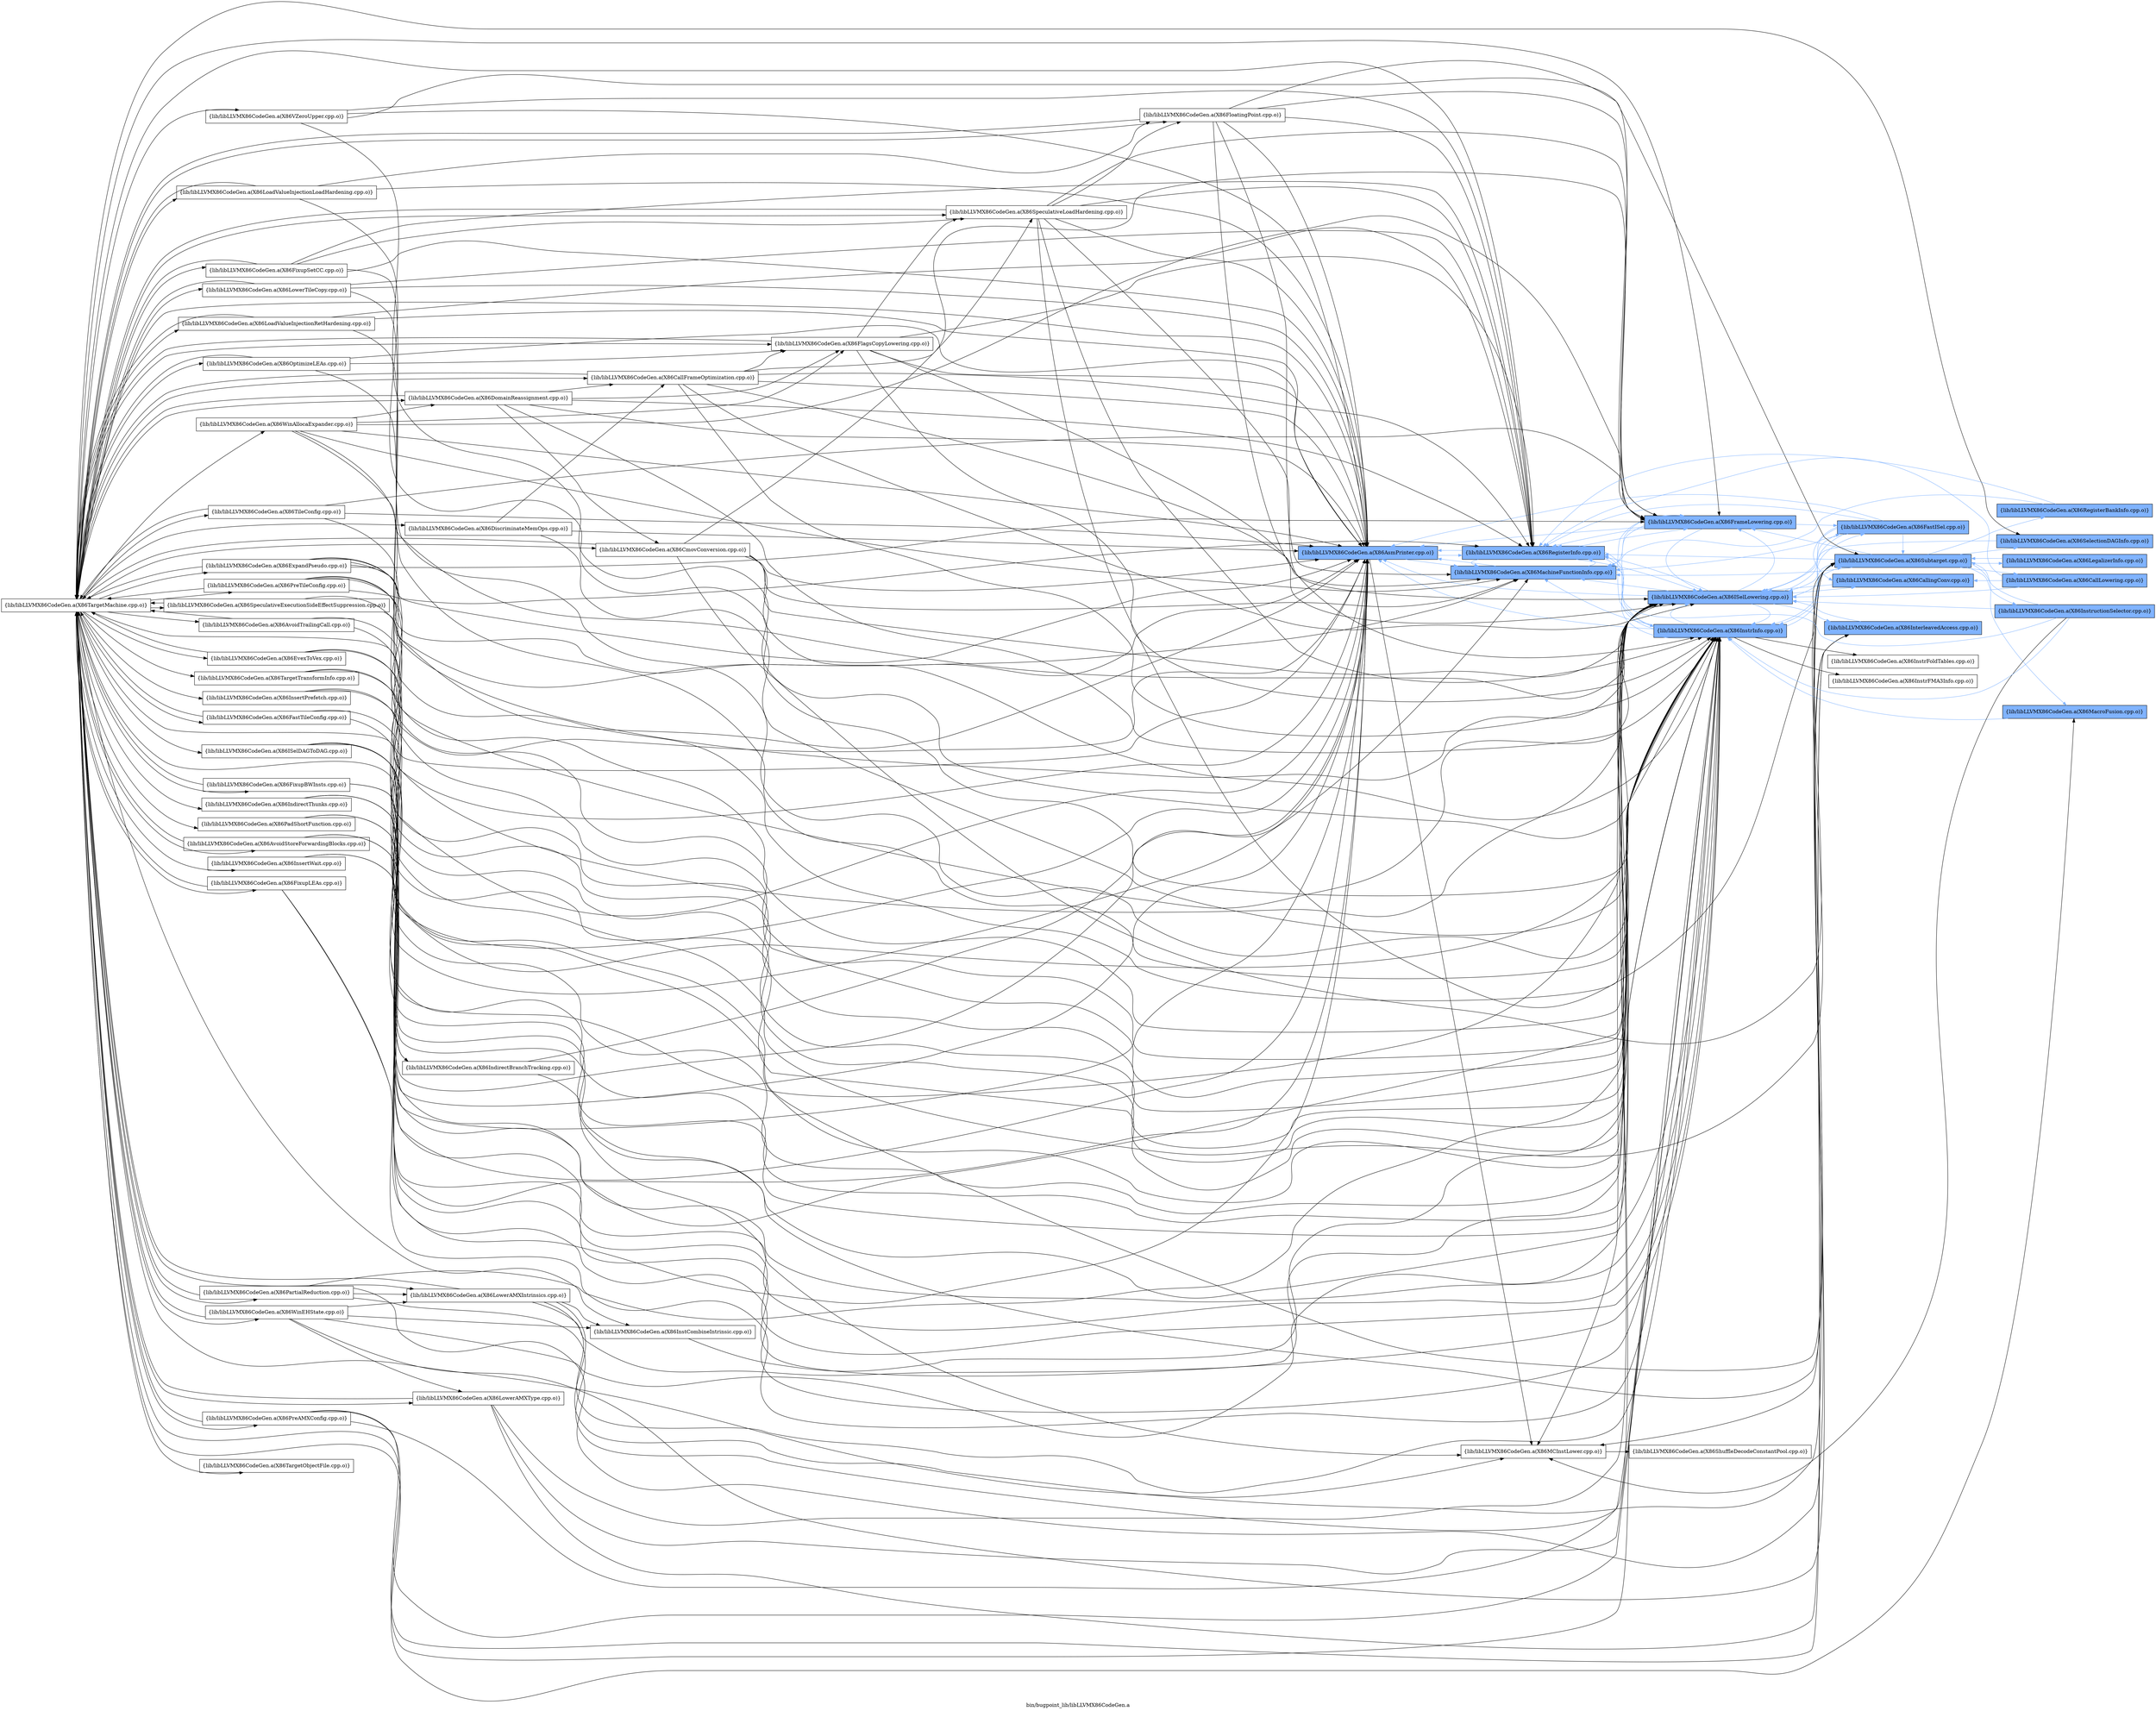 digraph "bin/bugpoint_lib/libLLVMX86CodeGen.a" {
	label="bin/bugpoint_lib/libLLVMX86CodeGen.a";
	rankdir=LR;
	{ rank=same; Node0x55dd53342168;  }
	{ rank=same; Node0x55dd53342de8; Node0x55dd5333ece8; Node0x55dd5333e518;  }
	{ rank=same; Node0x55dd5332df88; Node0x55dd5333f0f8; Node0x55dd53340b38; Node0x55dd5332c1d8;  }
	{ rank=same; Node0x55dd5333fe18; Node0x55dd5332d0d8; Node0x55dd5332d7b8; Node0x55dd5332e398; Node0x55dd5332baf8; Node0x55dd5332c778;  }

	Node0x55dd53342168 [shape=record,shape=box,group=1,style=filled,fillcolor="0.600000 0.5 1",label="{lib/libLLVMX86CodeGen.a(X86AsmPrinter.cpp.o)}"];
	Node0x55dd53342168 -> Node0x55dd53342de8;
	Node0x55dd53342168 -> Node0x55dd5333ece8[color="0.600000 0.5 1"];
	Node0x55dd53342168 -> Node0x55dd5333e518[color="0.600000 0.5 1"];
	Node0x55dd5333e838 [shape=record,shape=box,group=0,label="{lib/libLLVMX86CodeGen.a(X86TargetMachine.cpp.o)}"];
	Node0x55dd5333e838 -> Node0x55dd53342168;
	Node0x55dd5333e838 -> Node0x55dd53342de8;
	Node0x55dd5333e838 -> Node0x55dd5333e518;
	Node0x55dd5333e838 -> Node0x55dd5333f0f8;
	Node0x55dd5333e838 -> Node0x55dd53340b38;
	Node0x55dd5333e838 -> Node0x55dd5332c1d8;
	Node0x55dd5333e838 -> Node0x55dd5332e398;
	Node0x55dd5333e838 -> Node0x55dd5332eb18;
	Node0x55dd5333e838 -> Node0x55dd53340458;
	Node0x55dd5333e838 -> Node0x55dd5333f558;
	Node0x55dd5333e838 -> Node0x55dd533428e8;
	Node0x55dd5333e838 -> Node0x55dd533422f8;
	Node0x55dd5333e838 -> Node0x55dd53342f28;
	Node0x55dd5333e838 -> Node0x55dd533413a8;
	Node0x55dd5333e838 -> Node0x55dd53342028;
	Node0x55dd5333e838 -> Node0x55dd533418f8;
	Node0x55dd5333e838 -> Node0x55dd5331d6d8;
	Node0x55dd5333e838 -> Node0x55dd5333d118;
	Node0x55dd5333e838 -> Node0x55dd5333d708;
	Node0x55dd5333e838 -> Node0x55dd5333de88;
	Node0x55dd5333e838 -> Node0x55dd53339518;
	Node0x55dd5333e838 -> Node0x55dd53339bf8;
	Node0x55dd5333e838 -> Node0x55dd5333a5a8;
	Node0x55dd5333e838 -> Node0x55dd5333ac38;
	Node0x55dd5333e838 -> Node0x55dd5333b4a8;
	Node0x55dd5333e838 -> Node0x55dd5333bc28;
	Node0x55dd5333e838 -> Node0x55dd53340ea8;
	Node0x55dd5333e838 -> Node0x55dd53341b28;
	Node0x55dd5333e838 -> Node0x55dd53338668;
	Node0x55dd5333e838 -> Node0x55dd53339f68;
	Node0x55dd5333e838 -> Node0x55dd53339ce8;
	Node0x55dd5333e838 -> Node0x55dd5333b868;
	Node0x55dd5333e838 -> Node0x55dd5333b5e8;
	Node0x55dd5333e838 -> Node0x55dd5333b138;
	Node0x55dd5333e838 -> Node0x55dd5333cc18;
	Node0x55dd5333e838 -> Node0x55dd5333c948;
	Node0x55dd5333e838 -> Node0x55dd5333bcc8;
	Node0x55dd5333e838 -> Node0x55dd5333e388;
	Node0x55dd5333e838 -> Node0x55dd5333d758;
	Node0x55dd5333e838 -> Node0x55dd5331d728;
	Node0x55dd5333e838 -> Node0x55dd5331d9a8;
	Node0x55dd5333e838 -> Node0x55dd5331be28;
	Node0x55dd5333e838 -> Node0x55dd5331c0a8;
	Node0x55dd5333e838 -> Node0x55dd5331c378;
	Node0x55dd5333e838 -> Node0x55dd5332e258;
	Node0x55dd5333e838 -> Node0x55dd5332f388;
	Node0x55dd5333e838 -> Node0x55dd5332d358;
	Node0x55dd53342de8 [shape=record,shape=box,group=0,label="{lib/libLLVMX86CodeGen.a(X86MCInstLower.cpp.o)}"];
	Node0x55dd53342de8 -> Node0x55dd5332df88;
	Node0x55dd5333ece8 [shape=record,shape=box,group=1,style=filled,fillcolor="0.600000 0.5 1",label="{lib/libLLVMX86CodeGen.a(X86MachineFunctionInfo.cpp.o)}"];
	Node0x55dd5333ece8 -> Node0x55dd53342168[color="0.600000 0.5 1"];
	Node0x55dd5333ece8 -> Node0x55dd5333e518[color="0.600000 0.5 1"];
	Node0x55dd5333e518 [shape=record,shape=box,group=1,style=filled,fillcolor="0.600000 0.5 1",label="{lib/libLLVMX86CodeGen.a(X86RegisterInfo.cpp.o)}"];
	Node0x55dd5333e518 -> Node0x55dd53342168[color="0.600000 0.5 1"];
	Node0x55dd5333e518 -> Node0x55dd5333ece8[color="0.600000 0.5 1"];
	Node0x55dd5333e518 -> Node0x55dd5333f0f8[color="0.600000 0.5 1"];
	Node0x55dd5333e518 -> Node0x55dd53340b38[color="0.600000 0.5 1"];
	Node0x55dd5333e518 -> Node0x55dd5332c1d8[color="0.600000 0.5 1"];
	Node0x55dd5332df88 [shape=record,shape=box,group=0,label="{lib/libLLVMX86CodeGen.a(X86ShuffleDecodeConstantPool.cpp.o)}"];
	Node0x55dd5333f0f8 [shape=record,shape=box,group=1,style=filled,fillcolor="0.600000 0.5 1",label="{lib/libLLVMX86CodeGen.a(X86ISelLowering.cpp.o)}"];
	Node0x55dd5333f0f8 -> Node0x55dd53342168[color="0.600000 0.5 1"];
	Node0x55dd5333f0f8 -> Node0x55dd53342de8;
	Node0x55dd5333f0f8 -> Node0x55dd5333ece8[color="0.600000 0.5 1"];
	Node0x55dd5333f0f8 -> Node0x55dd5333e518[color="0.600000 0.5 1"];
	Node0x55dd5333f0f8 -> Node0x55dd5333fe18[color="0.600000 0.5 1"];
	Node0x55dd5333f0f8 -> Node0x55dd53340b38[color="0.600000 0.5 1"];
	Node0x55dd5333f0f8 -> Node0x55dd5332c1d8[color="0.600000 0.5 1"];
	Node0x55dd5333f0f8 -> Node0x55dd5332d0d8[color="0.600000 0.5 1"];
	Node0x55dd5333f0f8 -> Node0x55dd5332d7b8[color="0.600000 0.5 1"];
	Node0x55dd5333f0f8 -> Node0x55dd5332e398[color="0.600000 0.5 1"];
	Node0x55dd53340b38 [shape=record,shape=box,group=1,style=filled,fillcolor="0.600000 0.5 1",label="{lib/libLLVMX86CodeGen.a(X86InstrInfo.cpp.o)}"];
	Node0x55dd53340b38 -> Node0x55dd53342168[color="0.600000 0.5 1"];
	Node0x55dd53340b38 -> Node0x55dd5333ece8[color="0.600000 0.5 1"];
	Node0x55dd53340b38 -> Node0x55dd5333e518[color="0.600000 0.5 1"];
	Node0x55dd53340b38 -> Node0x55dd5333f0f8[color="0.600000 0.5 1"];
	Node0x55dd53340b38 -> Node0x55dd5333fe18[color="0.600000 0.5 1"];
	Node0x55dd53340b38 -> Node0x55dd5332baf8;
	Node0x55dd53340b38 -> Node0x55dd5332c1d8[color="0.600000 0.5 1"];
	Node0x55dd53340b38 -> Node0x55dd5332c778;
	Node0x55dd5332c1d8 [shape=record,shape=box,group=1,style=filled,fillcolor="0.600000 0.5 1",label="{lib/libLLVMX86CodeGen.a(X86FrameLowering.cpp.o)}"];
	Node0x55dd5332c1d8 -> Node0x55dd53342168[color="0.600000 0.5 1"];
	Node0x55dd5332c1d8 -> Node0x55dd5333ece8[color="0.600000 0.5 1"];
	Node0x55dd5332c1d8 -> Node0x55dd5333e518[color="0.600000 0.5 1"];
	Node0x55dd5332c1d8 -> Node0x55dd5333f0f8[color="0.600000 0.5 1"];
	Node0x55dd5332c1d8 -> Node0x55dd5333fe18[color="0.600000 0.5 1"];
	Node0x55dd5332c1d8 -> Node0x55dd53340b38[color="0.600000 0.5 1"];
	Node0x55dd5333fe18 [shape=record,shape=box,group=1,style=filled,fillcolor="0.600000 0.5 1",label="{lib/libLLVMX86CodeGen.a(X86FastISel.cpp.o)}"];
	Node0x55dd5333fe18 -> Node0x55dd53342168[color="0.600000 0.5 1"];
	Node0x55dd5333fe18 -> Node0x55dd5333ece8[color="0.600000 0.5 1"];
	Node0x55dd5333fe18 -> Node0x55dd5333e518[color="0.600000 0.5 1"];
	Node0x55dd5333fe18 -> Node0x55dd5333f0f8[color="0.600000 0.5 1"];
	Node0x55dd5333fe18 -> Node0x55dd53340b38[color="0.600000 0.5 1"];
	Node0x55dd5333fe18 -> Node0x55dd5332d0d8[color="0.600000 0.5 1"];
	Node0x55dd5333fe18 -> Node0x55dd5332e398[color="0.600000 0.5 1"];
	Node0x55dd5332d0d8 [shape=record,shape=box,group=1,style=filled,fillcolor="0.600000 0.5 1",label="{lib/libLLVMX86CodeGen.a(X86CallingConv.cpp.o)}"];
	Node0x55dd5332d0d8 -> Node0x55dd5333f0f8[color="0.600000 0.5 1"];
	Node0x55dd5332d7b8 [shape=record,shape=box,group=1,style=filled,fillcolor="0.600000 0.5 1",label="{lib/libLLVMX86CodeGen.a(X86InterleavedAccess.cpp.o)}"];
	Node0x55dd5332d7b8 -> Node0x55dd5333f0f8[color="0.600000 0.5 1"];
	Node0x55dd5332e398 [shape=record,shape=box,group=1,style=filled,fillcolor="0.600000 0.5 1",label="{lib/libLLVMX86CodeGen.a(X86Subtarget.cpp.o)}"];
	Node0x55dd5332e398 -> Node0x55dd53342de8;
	Node0x55dd5332e398 -> Node0x55dd5333ece8[color="0.600000 0.5 1"];
	Node0x55dd5332e398 -> Node0x55dd5333e518[color="0.600000 0.5 1"];
	Node0x55dd5332e398 -> Node0x55dd5333f0f8[color="0.600000 0.5 1"];
	Node0x55dd5332e398 -> Node0x55dd53340b38[color="0.600000 0.5 1"];
	Node0x55dd5332e398 -> Node0x55dd5332c1d8[color="0.600000 0.5 1"];
	Node0x55dd5332e398 -> Node0x55dd5332eb18[color="0.600000 0.5 1"];
	Node0x55dd5332e398 -> Node0x55dd5332f298[color="0.600000 0.5 1"];
	Node0x55dd5332e398 -> Node0x55dd53325d38[color="0.600000 0.5 1"];
	Node0x55dd5332e398 -> Node0x55dd53325f18[color="0.600000 0.5 1"];
	Node0x55dd5332e398 -> Node0x55dd533407c8[color="0.600000 0.5 1"];
	Node0x55dd5332e398 -> Node0x55dd53340458[color="0.600000 0.5 1"];
	Node0x55dd5332baf8 [shape=record,shape=box,group=0,label="{lib/libLLVMX86CodeGen.a(X86InstrFoldTables.cpp.o)}"];
	Node0x55dd5332c778 [shape=record,shape=box,group=0,label="{lib/libLLVMX86CodeGen.a(X86InstrFMA3Info.cpp.o)}"];
	Node0x55dd5332eb18 [shape=record,shape=box,group=1,style=filled,fillcolor="0.600000 0.5 1",label="{lib/libLLVMX86CodeGen.a(X86SelectionDAGInfo.cpp.o)}"];
	Node0x55dd5332eb18 -> Node0x55dd5333f0f8[color="0.600000 0.5 1"];
	Node0x55dd5332f298 [shape=record,shape=box,group=1,style=filled,fillcolor="0.600000 0.5 1",label="{lib/libLLVMX86CodeGen.a(X86CallLowering.cpp.o)}"];
	Node0x55dd5332f298 -> Node0x55dd5333e518[color="0.600000 0.5 1"];
	Node0x55dd5332f298 -> Node0x55dd5333f0f8[color="0.600000 0.5 1"];
	Node0x55dd5332f298 -> Node0x55dd5332d0d8[color="0.600000 0.5 1"];
	Node0x55dd53325d38 [shape=record,shape=box,group=1,style=filled,fillcolor="0.600000 0.5 1",label="{lib/libLLVMX86CodeGen.a(X86LegalizerInfo.cpp.o)}"];
	Node0x55dd53325d38 -> Node0x55dd5332e398[color="0.600000 0.5 1"];
	Node0x55dd53325f18 [shape=record,shape=box,group=1,style=filled,fillcolor="0.600000 0.5 1",label="{lib/libLLVMX86CodeGen.a(X86RegisterBankInfo.cpp.o)}"];
	Node0x55dd53325f18 -> Node0x55dd5333ece8[color="0.600000 0.5 1"];
	Node0x55dd53325f18 -> Node0x55dd5333e518[color="0.600000 0.5 1"];
	Node0x55dd533407c8 [shape=record,shape=box,group=1,style=filled,fillcolor="0.600000 0.5 1",label="{lib/libLLVMX86CodeGen.a(X86InstructionSelector.cpp.o)}"];
	Node0x55dd533407c8 -> Node0x55dd53342de8;
	Node0x55dd533407c8 -> Node0x55dd5333e518[color="0.600000 0.5 1"];
	Node0x55dd533407c8 -> Node0x55dd5333f0f8[color="0.600000 0.5 1"];
	Node0x55dd533407c8 -> Node0x55dd53340b38[color="0.600000 0.5 1"];
	Node0x55dd533407c8 -> Node0x55dd5332e398[color="0.600000 0.5 1"];
	Node0x55dd53340458 [shape=record,shape=box,group=1,style=filled,fillcolor="0.600000 0.5 1",label="{lib/libLLVMX86CodeGen.a(X86MacroFusion.cpp.o)}"];
	Node0x55dd53340458 -> Node0x55dd53340b38[color="0.600000 0.5 1"];
	Node0x55dd5333f558 [shape=record,shape=box,group=0,label="{lib/libLLVMX86CodeGen.a(X86InstCombineIntrinsic.cpp.o)}"];
	Node0x55dd5333f558 -> Node0x55dd5333f0f8;
	Node0x55dd533428e8 [shape=record,shape=box,group=0,label="{lib/libLLVMX86CodeGen.a(X86SpeculativeExecutionSideEffectSuppression.cpp.o)}"];
	Node0x55dd533428e8 -> Node0x55dd53342168;
	Node0x55dd533428e8 -> Node0x55dd53340b38;
	Node0x55dd533428e8 -> Node0x55dd5333e838;
	Node0x55dd533422f8 [shape=record,shape=box,group=0,label="{lib/libLLVMX86CodeGen.a(X86IndirectThunks.cpp.o)}"];
	Node0x55dd533422f8 -> Node0x55dd53342168;
	Node0x55dd533422f8 -> Node0x55dd5333f0f8;
	Node0x55dd533422f8 -> Node0x55dd53340b38;
	Node0x55dd53342f28 [shape=record,shape=box,group=0,label="{lib/libLLVMX86CodeGen.a(X86LoadValueInjectionRetHardening.cpp.o)}"];
	Node0x55dd53342f28 -> Node0x55dd53342168;
	Node0x55dd53342f28 -> Node0x55dd5333e518;
	Node0x55dd53342f28 -> Node0x55dd53340b38;
	Node0x55dd53342f28 -> Node0x55dd5333e838;
	Node0x55dd533413a8 [shape=record,shape=box,group=0,label="{lib/libLLVMX86CodeGen.a(X86AvoidTrailingCall.cpp.o)}"];
	Node0x55dd533413a8 -> Node0x55dd53342168;
	Node0x55dd533413a8 -> Node0x55dd53340b38;
	Node0x55dd533413a8 -> Node0x55dd5333e838;
	Node0x55dd53342028 [shape=record,shape=box,group=0,label="{lib/libLLVMX86CodeGen.a(X86ExpandPseudo.cpp.o)}"];
	Node0x55dd53342028 -> Node0x55dd53342168;
	Node0x55dd53342028 -> Node0x55dd5333ece8;
	Node0x55dd53342028 -> Node0x55dd5333f0f8;
	Node0x55dd53342028 -> Node0x55dd53340b38;
	Node0x55dd53342028 -> Node0x55dd5332c1d8;
	Node0x55dd53342028 -> Node0x55dd5333e838;
	Node0x55dd533418f8 [shape=record,shape=box,group=0,label="{lib/libLLVMX86CodeGen.a(X86LowerTileCopy.cpp.o)}"];
	Node0x55dd533418f8 -> Node0x55dd53342168;
	Node0x55dd533418f8 -> Node0x55dd5333e518;
	Node0x55dd533418f8 -> Node0x55dd53340b38;
	Node0x55dd533418f8 -> Node0x55dd5333e838;
	Node0x55dd5331d6d8 [shape=record,shape=box,group=0,label="{lib/libLLVMX86CodeGen.a(X86FloatingPoint.cpp.o)}"];
	Node0x55dd5331d6d8 -> Node0x55dd53342168;
	Node0x55dd5331d6d8 -> Node0x55dd5333ece8;
	Node0x55dd5331d6d8 -> Node0x55dd5333e518;
	Node0x55dd5331d6d8 -> Node0x55dd53340b38;
	Node0x55dd5331d6d8 -> Node0x55dd5332c1d8;
	Node0x55dd5331d6d8 -> Node0x55dd5332e398;
	Node0x55dd5331d6d8 -> Node0x55dd5333e838;
	Node0x55dd5333d118 [shape=record,shape=box,group=0,label="{lib/libLLVMX86CodeGen.a(X86LoadValueInjectionLoadHardening.cpp.o)}"];
	Node0x55dd5333d118 -> Node0x55dd53342168;
	Node0x55dd5333d118 -> Node0x55dd53340b38;
	Node0x55dd5333d118 -> Node0x55dd5333e838;
	Node0x55dd5333d118 -> Node0x55dd5331d6d8;
	Node0x55dd5333d708 [shape=record,shape=box,group=0,label="{lib/libLLVMX86CodeGen.a(X86FastTileConfig.cpp.o)}"];
	Node0x55dd5333d708 -> Node0x55dd53342168;
	Node0x55dd5333d708 -> Node0x55dd53340b38;
	Node0x55dd5333d708 -> Node0x55dd5333e838;
	Node0x55dd5333de88 [shape=record,shape=box,group=0,label="{lib/libLLVMX86CodeGen.a(X86TileConfig.cpp.o)}"];
	Node0x55dd5333de88 -> Node0x55dd53342168;
	Node0x55dd5333de88 -> Node0x55dd53340b38;
	Node0x55dd5333de88 -> Node0x55dd5332c1d8;
	Node0x55dd5333de88 -> Node0x55dd5333e838;
	Node0x55dd53339518 [shape=record,shape=box,group=0,label="{lib/libLLVMX86CodeGen.a(X86SpeculativeLoadHardening.cpp.o)}"];
	Node0x55dd53339518 -> Node0x55dd53342168;
	Node0x55dd53339518 -> Node0x55dd5333e518;
	Node0x55dd53339518 -> Node0x55dd5333f0f8;
	Node0x55dd53339518 -> Node0x55dd53340b38;
	Node0x55dd53339518 -> Node0x55dd5332c1d8;
	Node0x55dd53339518 -> Node0x55dd5332e398;
	Node0x55dd53339518 -> Node0x55dd5333e838;
	Node0x55dd53339518 -> Node0x55dd5331d6d8;
	Node0x55dd53339bf8 [shape=record,shape=box,group=0,label="{lib/libLLVMX86CodeGen.a(X86FlagsCopyLowering.cpp.o)}"];
	Node0x55dd53339bf8 -> Node0x55dd53342168;
	Node0x55dd53339bf8 -> Node0x55dd5333e518;
	Node0x55dd53339bf8 -> Node0x55dd5333f0f8;
	Node0x55dd53339bf8 -> Node0x55dd53340b38;
	Node0x55dd53339bf8 -> Node0x55dd5333e838;
	Node0x55dd53339bf8 -> Node0x55dd53339518;
	Node0x55dd5333a5a8 [shape=record,shape=box,group=0,label="{lib/libLLVMX86CodeGen.a(X86FixupSetCC.cpp.o)}"];
	Node0x55dd5333a5a8 -> Node0x55dd53342168;
	Node0x55dd5333a5a8 -> Node0x55dd5333e518;
	Node0x55dd5333a5a8 -> Node0x55dd53340b38;
	Node0x55dd5333a5a8 -> Node0x55dd5333e838;
	Node0x55dd5333a5a8 -> Node0x55dd53339518;
	Node0x55dd5333ac38 [shape=record,shape=box,group=0,label="{lib/libLLVMX86CodeGen.a(X86OptimizeLEAs.cpp.o)}"];
	Node0x55dd5333ac38 -> Node0x55dd53342168;
	Node0x55dd5333ac38 -> Node0x55dd53340b38;
	Node0x55dd5333ac38 -> Node0x55dd5333e838;
	Node0x55dd5333ac38 -> Node0x55dd53339bf8;
	Node0x55dd5333b4a8 [shape=record,shape=box,group=0,label="{lib/libLLVMX86CodeGen.a(X86CallFrameOptimization.cpp.o)}"];
	Node0x55dd5333b4a8 -> Node0x55dd53342168;
	Node0x55dd5333b4a8 -> Node0x55dd5333ece8;
	Node0x55dd5333b4a8 -> Node0x55dd5333e518;
	Node0x55dd5333b4a8 -> Node0x55dd5333f0f8;
	Node0x55dd5333b4a8 -> Node0x55dd53340b38;
	Node0x55dd5333b4a8 -> Node0x55dd5332c1d8;
	Node0x55dd5333b4a8 -> Node0x55dd5333e838;
	Node0x55dd5333b4a8 -> Node0x55dd53339bf8;
	Node0x55dd5333bc28 [shape=record,shape=box,group=0,label="{lib/libLLVMX86CodeGen.a(X86AvoidStoreForwardingBlocks.cpp.o)}"];
	Node0x55dd5333bc28 -> Node0x55dd53342168;
	Node0x55dd5333bc28 -> Node0x55dd53340b38;
	Node0x55dd5333bc28 -> Node0x55dd5333e838;
	Node0x55dd53340ea8 [shape=record,shape=box,group=0,label="{lib/libLLVMX86CodeGen.a(X86PreTileConfig.cpp.o)}"];
	Node0x55dd53340ea8 -> Node0x55dd53342168;
	Node0x55dd53340ea8 -> Node0x55dd5333e518;
	Node0x55dd53340ea8 -> Node0x55dd5333f0f8;
	Node0x55dd53340ea8 -> Node0x55dd53340b38;
	Node0x55dd53340ea8 -> Node0x55dd5333e838;
	Node0x55dd53341b28 [shape=record,shape=box,group=0,label="{lib/libLLVMX86CodeGen.a(X86CmovConversion.cpp.o)}"];
	Node0x55dd53341b28 -> Node0x55dd53342168;
	Node0x55dd53341b28 -> Node0x55dd5333ece8;
	Node0x55dd53341b28 -> Node0x55dd5333f0f8;
	Node0x55dd53341b28 -> Node0x55dd53340b38;
	Node0x55dd53341b28 -> Node0x55dd5332e398;
	Node0x55dd53341b28 -> Node0x55dd5333e838;
	Node0x55dd53341b28 -> Node0x55dd53339518;
	Node0x55dd53338668 [shape=record,shape=box,group=0,label="{lib/libLLVMX86CodeGen.a(X86ISelDAGToDAG.cpp.o)}"];
	Node0x55dd53338668 -> Node0x55dd53342168;
	Node0x55dd53338668 -> Node0x55dd53342de8;
	Node0x55dd53338668 -> Node0x55dd5333ece8;
	Node0x55dd53338668 -> Node0x55dd5333f0f8;
	Node0x55dd53338668 -> Node0x55dd53340b38;
	Node0x55dd53338668 -> Node0x55dd5332e398;
	Node0x55dd53338668 -> Node0x55dd53339f68;
	Node0x55dd53339f68 [shape=record,shape=box,group=0,label="{lib/libLLVMX86CodeGen.a(X86IndirectBranchTracking.cpp.o)}"];
	Node0x55dd53339f68 -> Node0x55dd53342168;
	Node0x55dd53339f68 -> Node0x55dd53340b38;
	Node0x55dd53339ce8 [shape=record,shape=box,group=0,label="{lib/libLLVMX86CodeGen.a(X86EvexToVex.cpp.o)}"];
	Node0x55dd53339ce8 -> Node0x55dd53342168;
	Node0x55dd53339ce8 -> Node0x55dd53340b38;
	Node0x55dd53339ce8 -> Node0x55dd5333e838;
	Node0x55dd5333b868 [shape=record,shape=box,group=0,label="{lib/libLLVMX86CodeGen.a(X86DiscriminateMemOps.cpp.o)}"];
	Node0x55dd5333b868 -> Node0x55dd53342168;
	Node0x55dd5333b868 -> Node0x55dd53340b38;
	Node0x55dd5333b868 -> Node0x55dd5333b4a8;
	Node0x55dd5333b5e8 [shape=record,shape=box,group=0,label="{lib/libLLVMX86CodeGen.a(X86InsertPrefetch.cpp.o)}"];
	Node0x55dd5333b5e8 -> Node0x55dd53342168;
	Node0x55dd5333b5e8 -> Node0x55dd53340b38;
	Node0x55dd5333b138 [shape=record,shape=box,group=0,label="{lib/libLLVMX86CodeGen.a(X86FixupBWInsts.cpp.o)}"];
	Node0x55dd5333b138 -> Node0x55dd53342168;
	Node0x55dd5333b138 -> Node0x55dd53340b38;
	Node0x55dd5333b138 -> Node0x55dd5333e838;
	Node0x55dd5333cc18 [shape=record,shape=box,group=0,label="{lib/libLLVMX86CodeGen.a(X86PadShortFunction.cpp.o)}"];
	Node0x55dd5333cc18 -> Node0x55dd53342168;
	Node0x55dd5333cc18 -> Node0x55dd53340b38;
	Node0x55dd5333c948 [shape=record,shape=box,group=0,label="{lib/libLLVMX86CodeGen.a(X86FixupLEAs.cpp.o)}"];
	Node0x55dd5333c948 -> Node0x55dd53342168;
	Node0x55dd5333c948 -> Node0x55dd53340b38;
	Node0x55dd5333c948 -> Node0x55dd5333e838;
	Node0x55dd5333bcc8 [shape=record,shape=box,group=0,label="{lib/libLLVMX86CodeGen.a(X86LowerAMXIntrinsics.cpp.o)}"];
	Node0x55dd5333bcc8 -> Node0x55dd5333f0f8;
	Node0x55dd5333bcc8 -> Node0x55dd53340b38;
	Node0x55dd5333bcc8 -> Node0x55dd5332d7b8;
	Node0x55dd5333bcc8 -> Node0x55dd5333e838;
	Node0x55dd5333bcc8 -> Node0x55dd5333f558;
	Node0x55dd5333e388 [shape=record,shape=box,group=0,label="{lib/libLLVMX86CodeGen.a(X86LowerAMXType.cpp.o)}"];
	Node0x55dd5333e388 -> Node0x55dd5333f0f8;
	Node0x55dd5333e388 -> Node0x55dd53340b38;
	Node0x55dd5333e388 -> Node0x55dd5332d7b8;
	Node0x55dd5333e388 -> Node0x55dd5333e838;
	Node0x55dd5333d758 [shape=record,shape=box,group=0,label="{lib/libLLVMX86CodeGen.a(X86PreAMXConfig.cpp.o)}"];
	Node0x55dd5333d758 -> Node0x55dd5333f0f8;
	Node0x55dd5333d758 -> Node0x55dd53340b38;
	Node0x55dd5333d758 -> Node0x55dd5332d7b8;
	Node0x55dd5333d758 -> Node0x55dd5333e838;
	Node0x55dd5331d728 [shape=record,shape=box,group=0,label="{lib/libLLVMX86CodeGen.a(X86DomainReassignment.cpp.o)}"];
	Node0x55dd5331d728 -> Node0x55dd53342168;
	Node0x55dd5331d728 -> Node0x55dd5333e518;
	Node0x55dd5331d728 -> Node0x55dd53340b38;
	Node0x55dd5331d728 -> Node0x55dd5333e838;
	Node0x55dd5331d728 -> Node0x55dd53339bf8;
	Node0x55dd5331d728 -> Node0x55dd5333b4a8;
	Node0x55dd5331d728 -> Node0x55dd53341b28;
	Node0x55dd5331d9a8 [shape=record,shape=box,group=0,label="{lib/libLLVMX86CodeGen.a(X86PartialReduction.cpp.o)}"];
	Node0x55dd5331d9a8 -> Node0x55dd5333f0f8;
	Node0x55dd5331d9a8 -> Node0x55dd53340b38;
	Node0x55dd5331d9a8 -> Node0x55dd5332d7b8;
	Node0x55dd5331d9a8 -> Node0x55dd5333e838;
	Node0x55dd5331d9a8 -> Node0x55dd5333bcc8;
	Node0x55dd5331be28 [shape=record,shape=box,group=0,label="{lib/libLLVMX86CodeGen.a(X86TargetObjectFile.cpp.o)}"];
	Node0x55dd5331c0a8 [shape=record,shape=box,group=0,label="{lib/libLLVMX86CodeGen.a(X86TargetTransformInfo.cpp.o)}"];
	Node0x55dd5331c0a8 -> Node0x55dd5333f0f8;
	Node0x55dd5331c0a8 -> Node0x55dd5332e398;
	Node0x55dd5331c378 [shape=record,shape=box,group=0,label="{lib/libLLVMX86CodeGen.a(X86VZeroUpper.cpp.o)}"];
	Node0x55dd5331c378 -> Node0x55dd53342168;
	Node0x55dd5331c378 -> Node0x55dd5333e518;
	Node0x55dd5331c378 -> Node0x55dd53340b38;
	Node0x55dd5331c378 -> Node0x55dd5332c1d8;
	Node0x55dd5332e258 [shape=record,shape=box,group=0,label="{lib/libLLVMX86CodeGen.a(X86WinAllocaExpander.cpp.o)}"];
	Node0x55dd5332e258 -> Node0x55dd53342168;
	Node0x55dd5332e258 -> Node0x55dd5333ece8;
	Node0x55dd5332e258 -> Node0x55dd5333f0f8;
	Node0x55dd5332e258 -> Node0x55dd53340b38;
	Node0x55dd5332e258 -> Node0x55dd5332c1d8;
	Node0x55dd5332e258 -> Node0x55dd53339bf8;
	Node0x55dd5332e258 -> Node0x55dd5331d728;
	Node0x55dd5332f388 [shape=record,shape=box,group=0,label="{lib/libLLVMX86CodeGen.a(X86WinEHState.cpp.o)}"];
	Node0x55dd5332f388 -> Node0x55dd5333f0f8;
	Node0x55dd5332f388 -> Node0x55dd5332d7b8;
	Node0x55dd5332f388 -> Node0x55dd5333e838;
	Node0x55dd5332f388 -> Node0x55dd5333f558;
	Node0x55dd5332f388 -> Node0x55dd5333bcc8;
	Node0x55dd5332f388 -> Node0x55dd5333e388;
	Node0x55dd5332d358 [shape=record,shape=box,group=0,label="{lib/libLLVMX86CodeGen.a(X86InsertWait.cpp.o)}"];
	Node0x55dd5332d358 -> Node0x55dd53342168;
	Node0x55dd5332d358 -> Node0x55dd53340b38;
}
